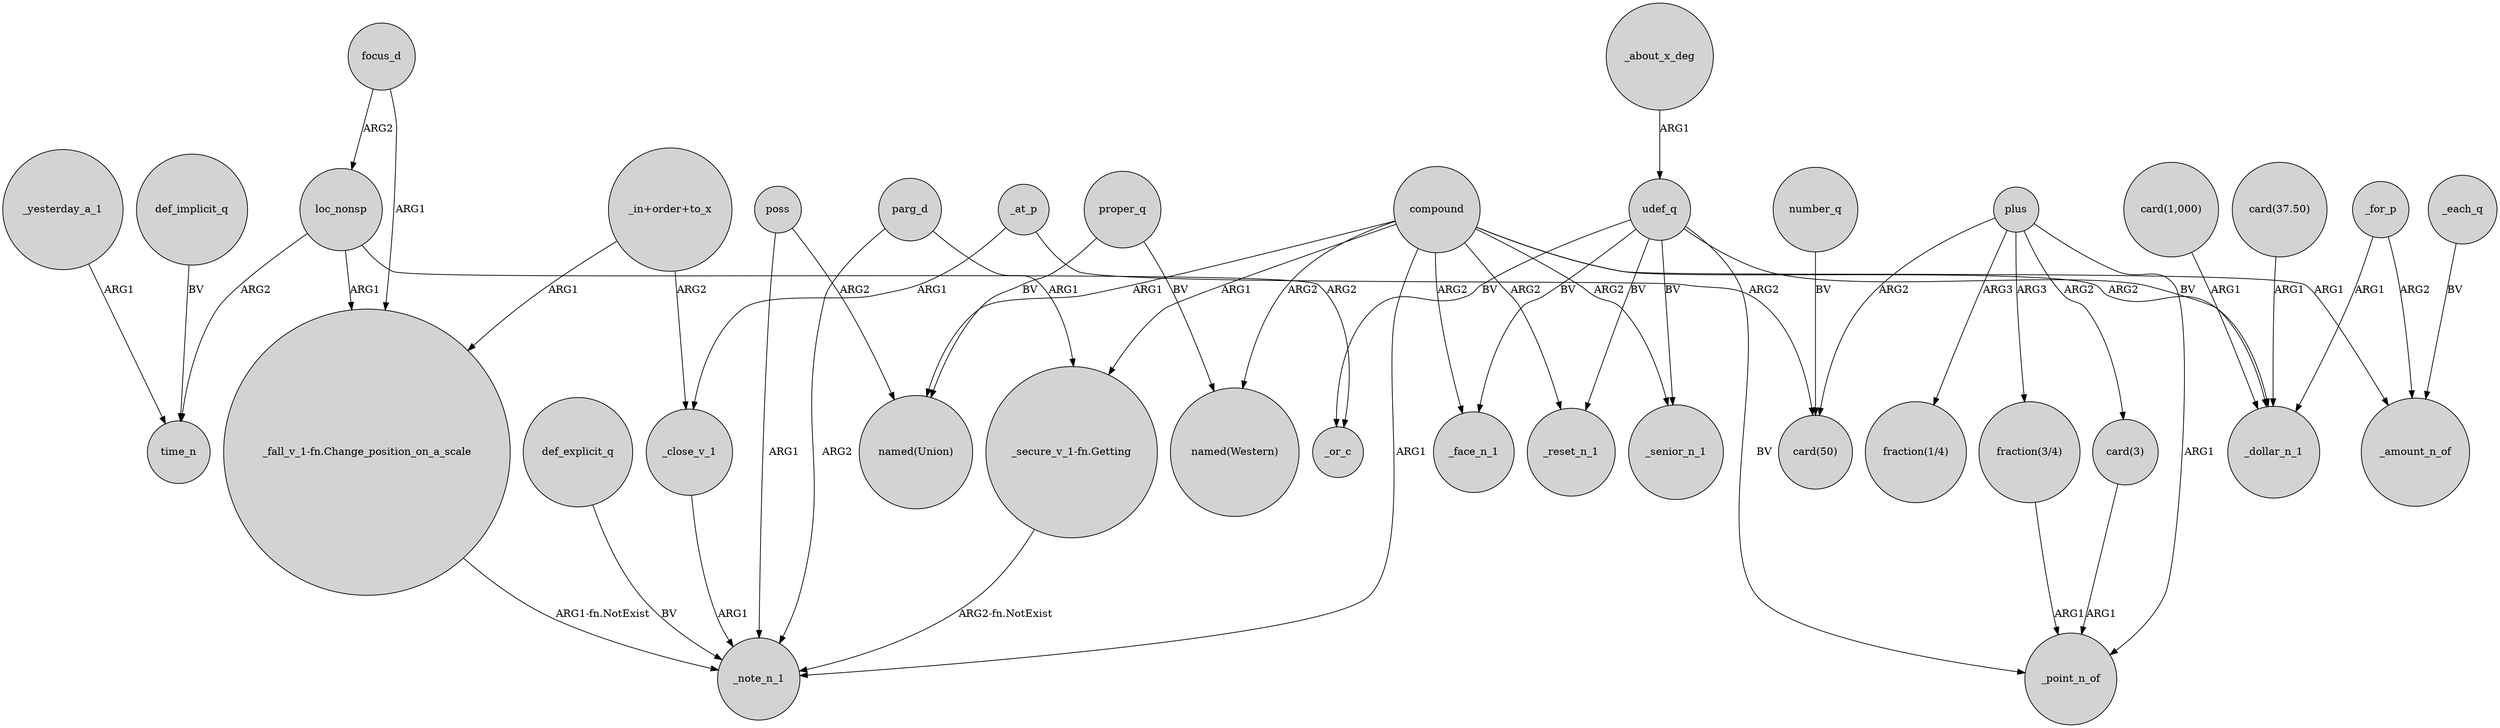 digraph {
	node [shape=circle style=filled]
	focus_d -> loc_nonsp [label=ARG2]
	number_q -> "card(50)" [label=BV]
	_yesterday_a_1 -> time_n [label=ARG1]
	udef_q -> _face_n_1 [label=BV]
	plus -> "fraction(1/4)" [label=ARG3]
	proper_q -> "named(Union)" [label=BV]
	compound -> _note_n_1 [label=ARG1]
	plus -> _point_n_of [label=ARG1]
	def_implicit_q -> time_n [label=BV]
	_at_p -> "card(50)" [label=ARG2]
	compound -> _face_n_1 [label=ARG2]
	plus -> "card(50)" [label=ARG2]
	compound -> "_secure_v_1-fn.Getting" [label=ARG1]
	compound -> _reset_n_1 [label=ARG2]
	poss -> _note_n_1 [label=ARG1]
	_each_q -> _amount_n_of [label=BV]
	parg_d -> "_secure_v_1-fn.Getting" [label=ARG1]
	_at_p -> _close_v_1 [label=ARG1]
	focus_d -> "_fall_v_1-fn.Change_position_on_a_scale" [label=ARG1]
	loc_nonsp -> "_fall_v_1-fn.Change_position_on_a_scale" [label=ARG1]
	poss -> "named(Union)" [label=ARG2]
	def_explicit_q -> _note_n_1 [label=BV]
	udef_q -> _or_c [label=BV]
	_about_x_deg -> udef_q [label=ARG1]
	loc_nonsp -> time_n [label=ARG2]
	"card(1,000)" -> _dollar_n_1 [label=ARG1]
	udef_q -> _senior_n_1 [label=BV]
	"_secure_v_1-fn.Getting" -> _note_n_1 [label="ARG2-fn.NotExist"]
	compound -> _amount_n_of [label=ARG1]
	udef_q -> _reset_n_1 [label=BV]
	compound -> "named(Union)" [label=ARG1]
	"fraction(3/4)" -> _point_n_of [label=ARG1]
	compound -> _senior_n_1 [label=ARG2]
	_for_p -> _dollar_n_1 [label=ARG1]
	"_in+order+to_x" -> "_fall_v_1-fn.Change_position_on_a_scale" [label=ARG1]
	plus -> "card(3)" [label=ARG2]
	"_fall_v_1-fn.Change_position_on_a_scale" -> _note_n_1 [label="ARG1-fn.NotExist"]
	"card(37.50)" -> _dollar_n_1 [label=ARG1]
	proper_q -> "named(Western)" [label=BV]
	"card(3)" -> _point_n_of [label=ARG1]
	"_in+order+to_x" -> _close_v_1 [label=ARG2]
	_for_p -> _amount_n_of [label=ARG2]
	parg_d -> _note_n_1 [label=ARG2]
	compound -> _dollar_n_1 [label=ARG2]
	loc_nonsp -> _or_c [label=ARG2]
	_close_v_1 -> _note_n_1 [label=ARG1]
	udef_q -> _dollar_n_1 [label=BV]
	compound -> "named(Western)" [label=ARG2]
	udef_q -> _point_n_of [label=BV]
	plus -> "fraction(3/4)" [label=ARG3]
}
